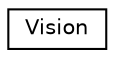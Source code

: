 digraph "Graphical Class Hierarchy"
{
  edge [fontname="Helvetica",fontsize="10",labelfontname="Helvetica",labelfontsize="10"];
  node [fontname="Helvetica",fontsize="10",shape=record];
  rankdir="LR";
  Node1 [label="Vision",height=0.2,width=0.4,color="black", fillcolor="white", style="filled",URL="$classVision.html"];
}
